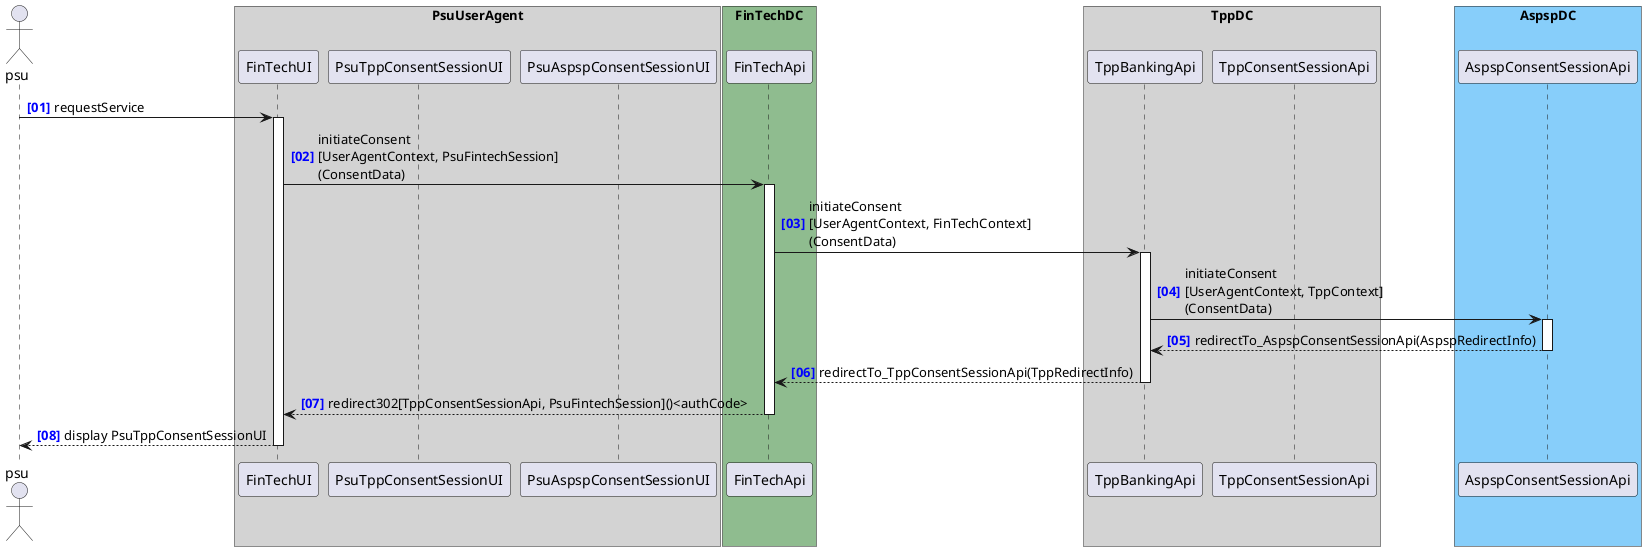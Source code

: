 @startuml

autonumber "<b><color blue>[00]"
actor psu

box "PsuUserAgent" #LightGray
    participant "FinTechUI" as FinTechUI
    participant "PsuTppConsentSessionUI" as PsuTppConsentSessionUI
    participant "PsuAspspConsentSessionUI" as PsuAspspConsentSessionUI
end box
box "FinTechDC" #DarkSeaGreen
    participant "FinTechApi" as FinTechApi
end box
box "TppDC" #LightGray
    participant "TppBankingApi" as TppBankingApi
    participant "TppConsentSessionApi" as TppConsentSessionApi
end box
box "AspspDC" #LightSkyBlue
    participant "AspspConsentSessionApi" as AspspConsentSessionApi
end box

psu -> FinTechUI ++ : requestService
FinTechUI -> FinTechApi ++ : initiateConsent\n[UserAgentContext, PsuFintechSession]\n(ConsentData)
FinTechApi -> TppBankingApi ++ : initiateConsent\n[UserAgentContext, FinTechContext]\n(ConsentData)
TppBankingApi -> AspspConsentSessionApi ++ : initiateConsent\n[UserAgentContext, TppContext]\n(ConsentData) 
return redirectTo_AspspConsentSessionApi(AspspRedirectInfo)
return redirectTo_TppConsentSessionApi(TppRedirectInfo)
return redirect302[TppConsentSessionApi, PsuFintechSession]()<authCode>
return display PsuTppConsentSessionUI
'return redirect302[TppConsentSessionApi, PsuFintechSession]()
@enduml
